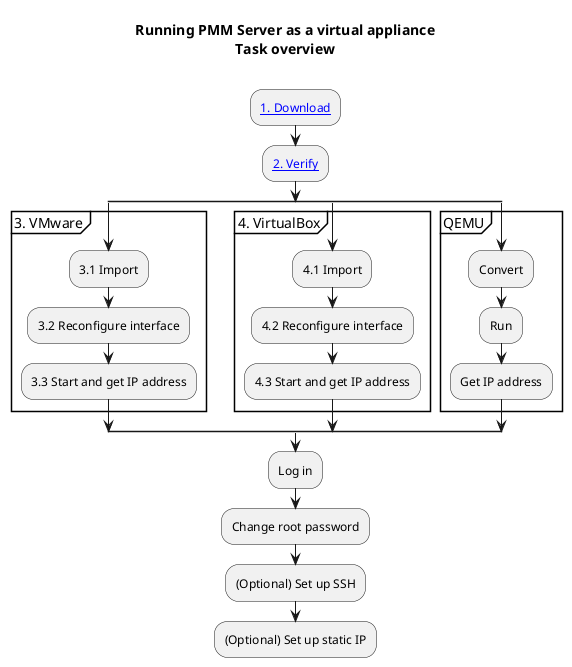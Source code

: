' Diagram showing sequence of tasks to set up Virtual Appliance
' Syntax: https://plantuml.com/activity-diagram-beta
' Icons: https://plantuml.com/openiconic
' Colour: https://plantuml.com/color
' Text: https://plantuml.com/creole

@startuml
title Running PMM Server as a virtual appliance\nTask overview\n

:[[#1-download 1. Download]];
:[[#2-verify 2. Verify]];

split
partition "3. VMware" {
	:3.1 Import;
	:3.2 Reconfigure interface;
	:3.3 Start and get IP address;
}

split again
partition "4. VirtualBox" {
	:4.1 Import;
	:4.2 Reconfigure interface;
	:4.3 Start and get IP address;
}

split again

partition QEMU {
:Convert;
:Run;
:Get IP address;
}


end split

:Log in;
:Change root password;

:(Optional) Set up SSH;
:(Optional) Set up static IP;

@enduml
